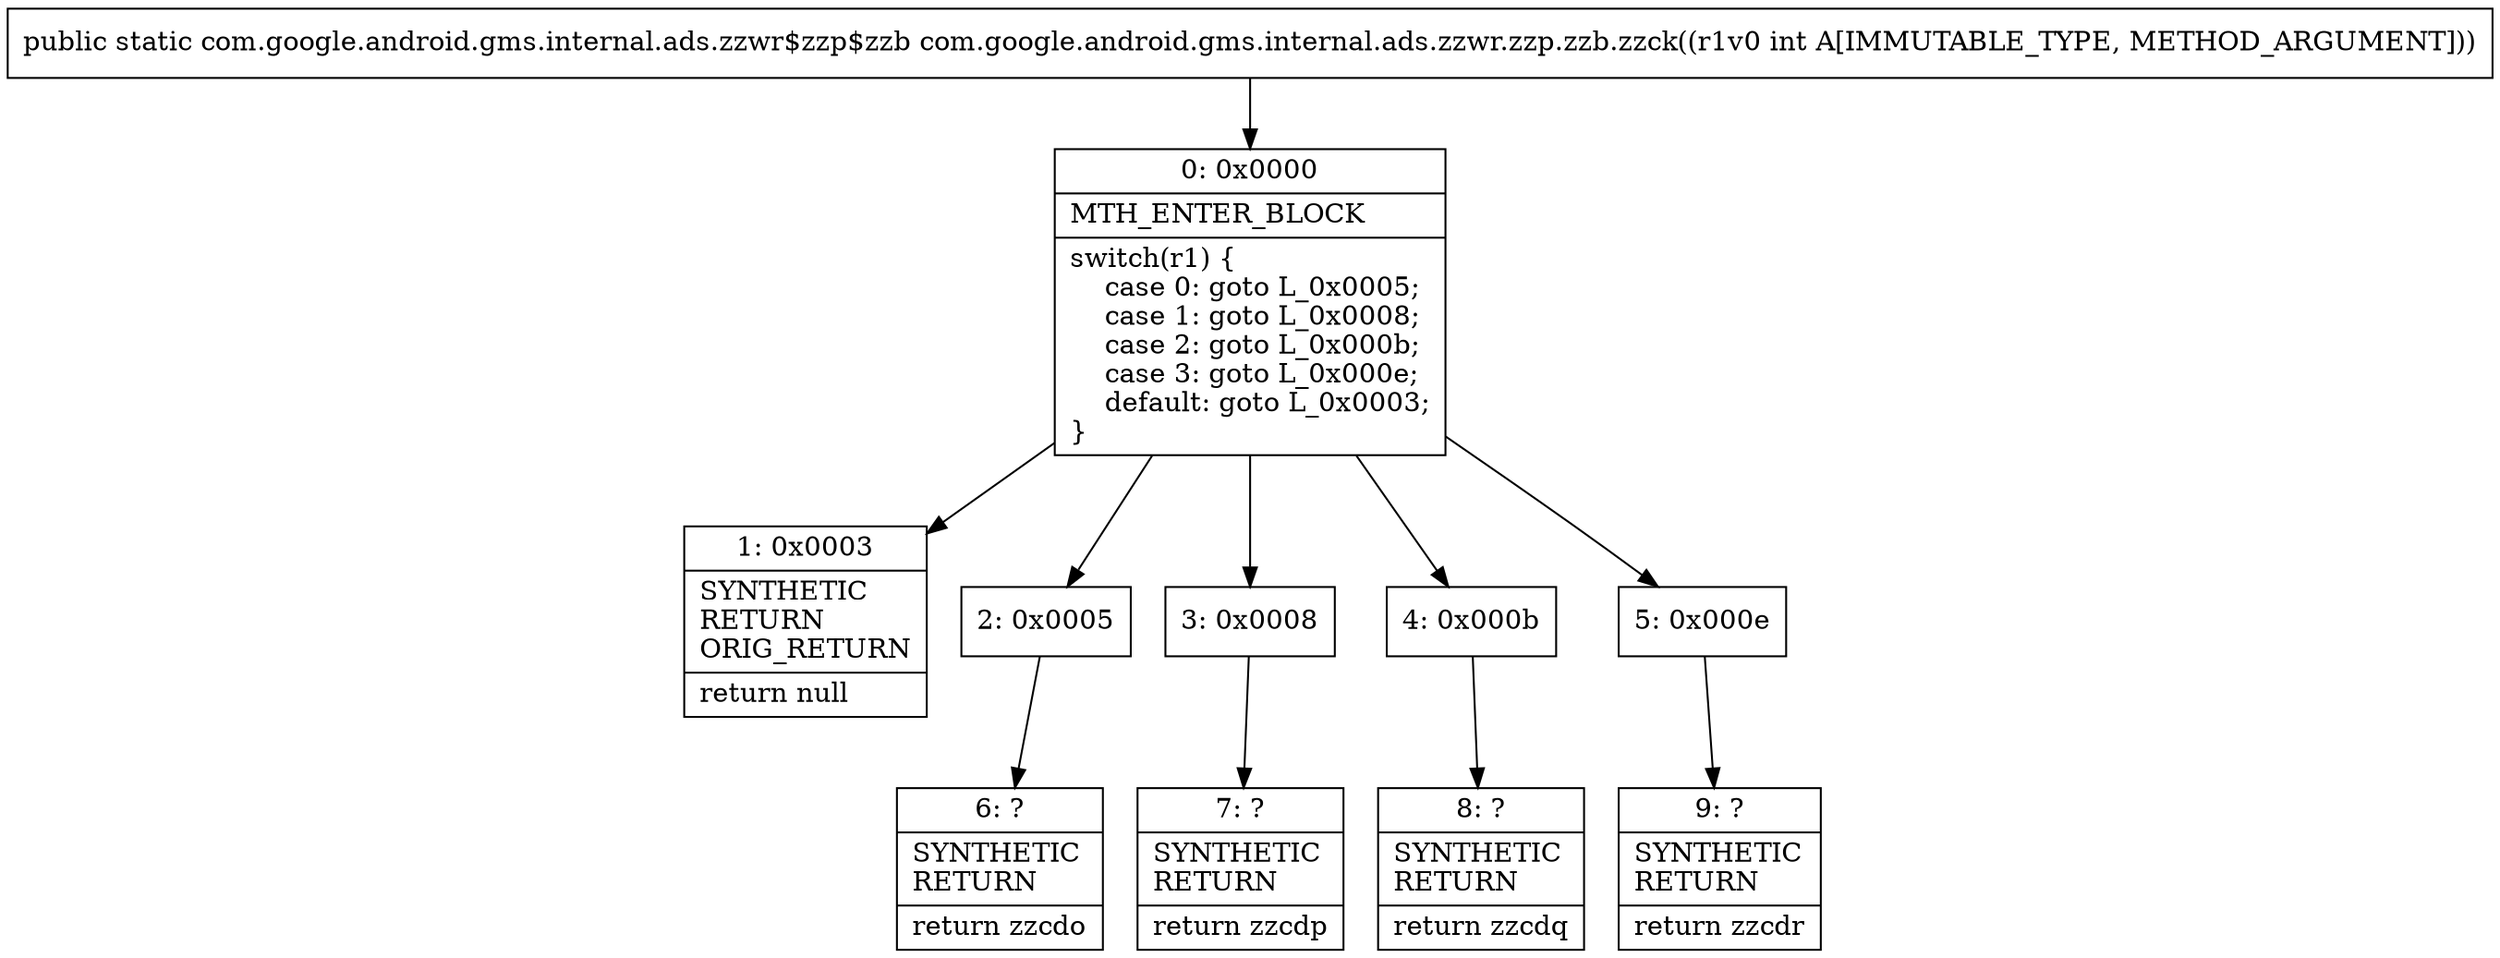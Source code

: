 digraph "CFG forcom.google.android.gms.internal.ads.zzwr.zzp.zzb.zzck(I)Lcom\/google\/android\/gms\/internal\/ads\/zzwr$zzp$zzb;" {
Node_0 [shape=record,label="{0\:\ 0x0000|MTH_ENTER_BLOCK\l|switch(r1) \{\l    case 0: goto L_0x0005;\l    case 1: goto L_0x0008;\l    case 2: goto L_0x000b;\l    case 3: goto L_0x000e;\l    default: goto L_0x0003;\l\}\l}"];
Node_1 [shape=record,label="{1\:\ 0x0003|SYNTHETIC\lRETURN\lORIG_RETURN\l|return null\l}"];
Node_2 [shape=record,label="{2\:\ 0x0005}"];
Node_3 [shape=record,label="{3\:\ 0x0008}"];
Node_4 [shape=record,label="{4\:\ 0x000b}"];
Node_5 [shape=record,label="{5\:\ 0x000e}"];
Node_6 [shape=record,label="{6\:\ ?|SYNTHETIC\lRETURN\l|return zzcdo\l}"];
Node_7 [shape=record,label="{7\:\ ?|SYNTHETIC\lRETURN\l|return zzcdp\l}"];
Node_8 [shape=record,label="{8\:\ ?|SYNTHETIC\lRETURN\l|return zzcdq\l}"];
Node_9 [shape=record,label="{9\:\ ?|SYNTHETIC\lRETURN\l|return zzcdr\l}"];
MethodNode[shape=record,label="{public static com.google.android.gms.internal.ads.zzwr$zzp$zzb com.google.android.gms.internal.ads.zzwr.zzp.zzb.zzck((r1v0 int A[IMMUTABLE_TYPE, METHOD_ARGUMENT])) }"];
MethodNode -> Node_0;
Node_0 -> Node_1;
Node_0 -> Node_2;
Node_0 -> Node_3;
Node_0 -> Node_4;
Node_0 -> Node_5;
Node_2 -> Node_6;
Node_3 -> Node_7;
Node_4 -> Node_8;
Node_5 -> Node_9;
}


